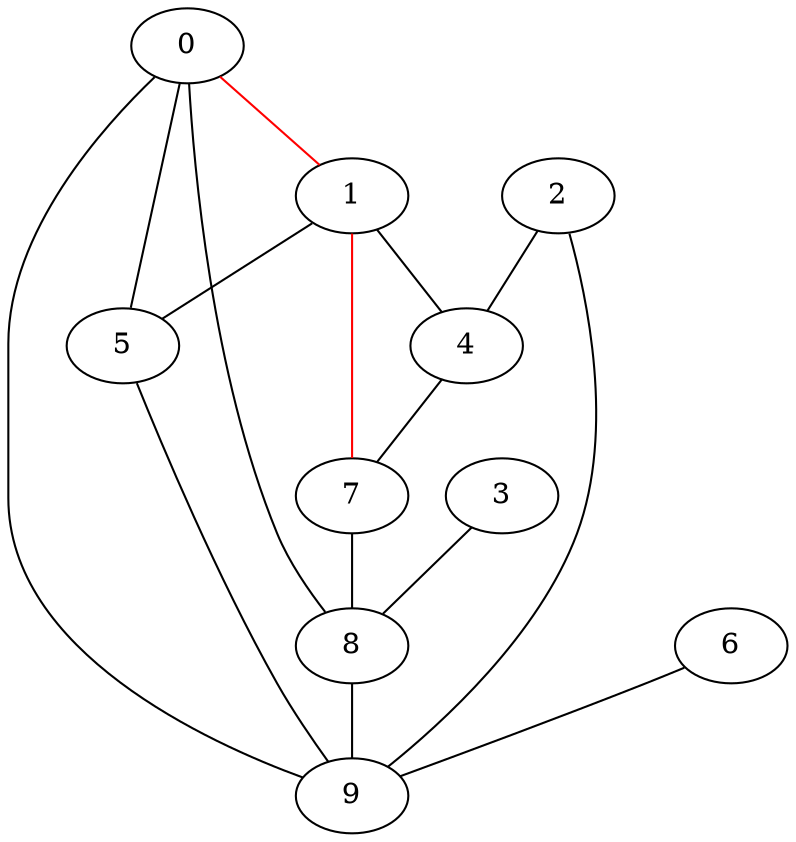graph one
 { 
0 -- 1  [color=red];
0 -- 5 ;
0 -- 8 ;
0 -- 9 ;
1 -- 4 ;
1 -- 5 ;
1 -- 7  [color=red];
2 -- 4 ;
2 -- 9 ;
3 -- 8 ;
4 -- 7 ;
5 -- 9 ;
6 -- 9 ;
7 -- 8 ;
8 -- 9 ;
9

}